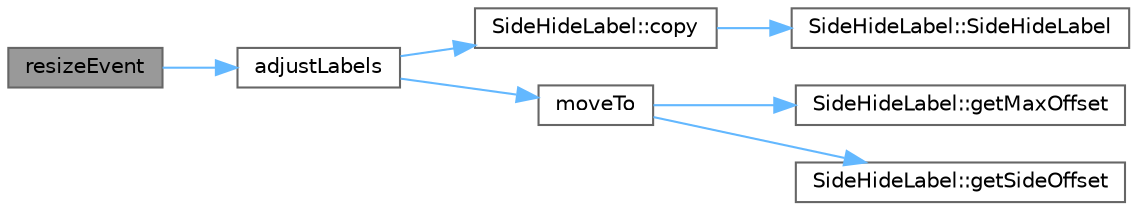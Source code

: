 digraph "resizeEvent"
{
 // LATEX_PDF_SIZE
  bgcolor="transparent";
  edge [fontname=Helvetica,fontsize=10,labelfontname=Helvetica,labelfontsize=10];
  node [fontname=Helvetica,fontsize=10,shape=box,height=0.2,width=0.4];
  rankdir="LR";
  Node1 [id="Node000001",label="resizeEvent",height=0.2,width=0.4,color="gray40", fillcolor="grey60", style="filled", fontcolor="black",tooltip="调整大小事件"];
  Node1 -> Node2 [id="edge1_Node000001_Node000002",color="steelblue1",style="solid",tooltip=" "];
  Node2 [id="Node000002",label="adjustLabels",height=0.2,width=0.4,color="grey40", fillcolor="white", style="filled",URL="$class_slide_show.html#a96cd1558566d8017528e0c0e2f33110f",tooltip="调整标签布局"];
  Node2 -> Node3 [id="edge2_Node000002_Node000003",color="steelblue1",style="solid",tooltip=" "];
  Node3 [id="Node000003",label="SideHideLabel::copy",height=0.2,width=0.4,color="grey40", fillcolor="white", style="filled",URL="$class_side_hide_label.html#aa1c5e2ba6a6363a62a2aea56818f010c",tooltip="复制标签控件"];
  Node3 -> Node4 [id="edge3_Node000003_Node000004",color="steelblue1",style="solid",tooltip=" "];
  Node4 [id="Node000004",label="SideHideLabel::SideHideLabel",height=0.2,width=0.4,color="grey40", fillcolor="white", style="filled",URL="$class_side_hide_label.html#a418ae88ea2277ee852fc3038f9808565",tooltip="构造函数，初始化标签控件"];
  Node2 -> Node5 [id="edge4_Node000002_Node000005",color="steelblue1",style="solid",tooltip=" "];
  Node5 [id="Node000005",label="moveTo",height=0.2,width=0.4,color="grey40", fillcolor="white", style="filled",URL="$class_slide_show.html#a2861b58df00fe1ef9279ac4d3bfb8369",tooltip="移动标签到指定位置"];
  Node5 -> Node6 [id="edge5_Node000005_Node000006",color="steelblue1",style="solid",tooltip=" "];
  Node6 [id="Node000006",label="SideHideLabel::getMaxOffset",height=0.2,width=0.4,color="grey40", fillcolor="white", style="filled",URL="$class_side_hide_label.html#ab9cfa6e1371a69129601f204c28684f0",tooltip="获取最大偏移量"];
  Node5 -> Node7 [id="edge6_Node000005_Node000007",color="steelblue1",style="solid",tooltip=" "];
  Node7 [id="Node000007",label="SideHideLabel::getSideOffset",height=0.2,width=0.4,color="grey40", fillcolor="white", style="filled",URL="$class_side_hide_label.html#ade2db9a02b3c5be7a48f1fbc9aaf7be8",tooltip="获取侧边偏移量"];
}
